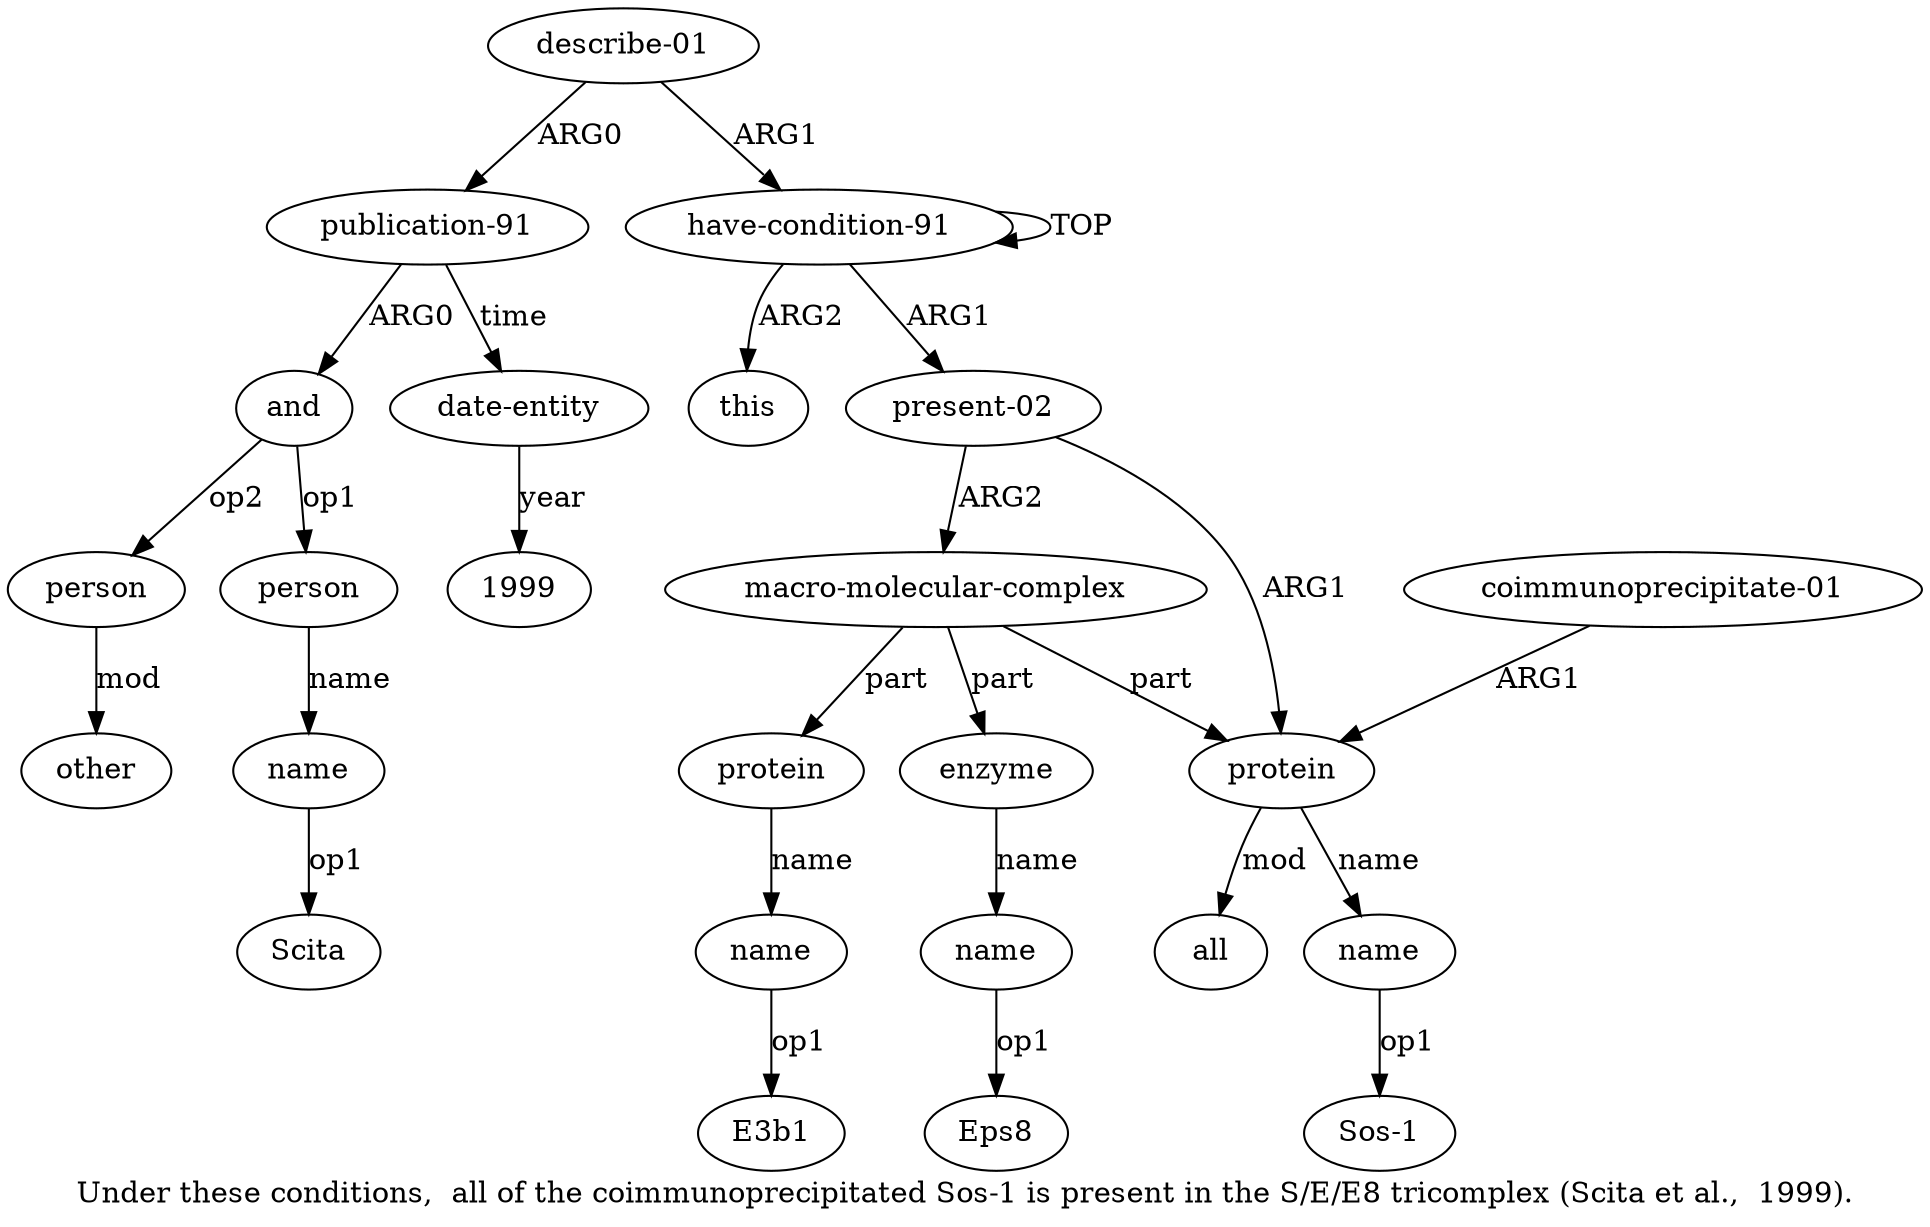 digraph  {
	graph [label="Under these conditions,  all of the coimmunoprecipitated Sos-1 is present in the S/E/E8 tricomplex (Scita et al.,  1999)."];
	node [label="\N"];
	"a3 Sos-1"	 [color=black,
		gold_ind=-1,
		gold_label="Sos-1",
		label="Sos-1",
		test_ind=-1,
		test_label="Sos-1"];
	a15	 [color=black,
		gold_ind=15,
		gold_label=person,
		label=person,
		test_ind=15,
		test_label=person];
	a16	 [color=black,
		gold_ind=16,
		gold_label=name,
		label=name,
		test_ind=16,
		test_label=name];
	a15 -> a16 [key=0,
	color=black,
	gold_label=name,
	label=name,
	test_label=name];
a14 [color=black,
	gold_ind=14,
	gold_label=and,
	label=and,
	test_ind=14,
	test_label=and];
a14 -> a15 [key=0,
color=black,
gold_label=op1,
label=op1,
test_label=op1];
a17 [color=black,
gold_ind=17,
gold_label=person,
label=person,
test_ind=17,
test_label=person];
a14 -> a17 [key=0,
color=black,
gold_label=op2,
label=op2,
test_label=op2];
a18 [color=black,
gold_ind=18,
gold_label=other,
label=other,
test_ind=18,
test_label=other];
a17 -> a18 [key=0,
color=black,
gold_label=mod,
label=mod,
test_label=mod];
"a16 Scita" [color=black,
gold_ind=-1,
gold_label=Scita,
label=Scita,
test_ind=-1,
test_label=Scita];
a16 -> "a16 Scita" [key=0,
color=black,
gold_label=op1,
label=op1,
test_label=op1];
a11 [color=black,
gold_ind=11,
gold_label=this,
label=this,
test_ind=11,
test_label=this];
a10 [color=black,
gold_ind=10,
gold_label=name,
label=name,
test_ind=10,
test_label=name];
"a10 Eps8" [color=black,
gold_ind=-1,
gold_label=Eps8,
label=Eps8,
test_ind=-1,
test_label=Eps8];
a10 -> "a10 Eps8" [key=0,
color=black,
gold_label=op1,
label=op1,
test_label=op1];
a13 [color=black,
gold_ind=13,
gold_label="publication-91",
label="publication-91",
test_ind=13,
test_label="publication-91"];
a13 -> a14 [key=0,
color=black,
gold_label=ARG0,
label=ARG0,
test_label=ARG0];
a19 [color=black,
gold_ind=19,
gold_label="date-entity",
label="date-entity",
test_ind=19,
test_label="date-entity"];
a13 -> a19 [key=0,
color=black,
gold_label=time,
label=time,
test_label=time];
a12 [color=black,
gold_ind=12,
gold_label="describe-01",
label="describe-01",
test_ind=12,
test_label="describe-01"];
a12 -> a13 [key=0,
color=black,
gold_label=ARG0,
label=ARG0,
test_label=ARG0];
a0 [color=black,
gold_ind=0,
gold_label="have-condition-91",
label="have-condition-91",
test_ind=0,
test_label="have-condition-91"];
a12 -> a0 [key=0,
color=black,
gold_label=ARG1,
label=ARG1,
test_label=ARG1];
"a19 1999" [color=black,
gold_ind=-1,
gold_label=1999,
label=1999,
test_ind=-1,
test_label=1999];
a19 -> "a19 1999" [key=0,
color=black,
gold_label=year,
label=year,
test_label=year];
a1 [color=black,
gold_ind=1,
gold_label="present-02",
label="present-02",
test_ind=1,
test_label="present-02"];
a2 [color=black,
gold_ind=2,
gold_label=protein,
label=protein,
test_ind=2,
test_label=protein];
a1 -> a2 [key=0,
color=black,
gold_label=ARG1,
label=ARG1,
test_label=ARG1];
a6 [color=black,
gold_ind=6,
gold_label="macro-molecular-complex",
label="macro-molecular-complex",
test_ind=6,
test_label="macro-molecular-complex"];
a1 -> a6 [key=0,
color=black,
gold_label=ARG2,
label=ARG2,
test_label=ARG2];
a0 -> a11 [key=0,
color=black,
gold_label=ARG2,
label=ARG2,
test_label=ARG2];
a0 -> a1 [key=0,
color=black,
gold_label=ARG1,
label=ARG1,
test_label=ARG1];
a0 -> a0 [key=0,
color=black,
gold_label=TOP,
label=TOP,
test_label=TOP];
a3 [color=black,
gold_ind=3,
gold_label=name,
label=name,
test_ind=3,
test_label=name];
a3 -> "a3 Sos-1" [key=0,
color=black,
gold_label=op1,
label=op1,
test_label=op1];
a2 -> a3 [key=0,
color=black,
gold_label=name,
label=name,
test_label=name];
a4 [color=black,
gold_ind=4,
gold_label=all,
label=all,
test_ind=4,
test_label=all];
a2 -> a4 [key=0,
color=black,
gold_label=mod,
label=mod,
test_label=mod];
a5 [color=black,
gold_ind=5,
gold_label="coimmunoprecipitate-01",
label="coimmunoprecipitate-01",
test_ind=5,
test_label="coimmunoprecipitate-01"];
a5 -> a2 [key=0,
color=black,
gold_label=ARG1,
label=ARG1,
test_label=ARG1];
a7 [color=black,
gold_ind=7,
gold_label=protein,
label=protein,
test_ind=7,
test_label=protein];
a8 [color=black,
gold_ind=8,
gold_label=name,
label=name,
test_ind=8,
test_label=name];
a7 -> a8 [key=0,
color=black,
gold_label=name,
label=name,
test_label=name];
a6 -> a2 [key=0,
color=black,
gold_label=part,
label=part,
test_label=part];
a6 -> a7 [key=0,
color=black,
gold_label=part,
label=part,
test_label=part];
a9 [color=black,
gold_ind=9,
gold_label=enzyme,
label=enzyme,
test_ind=9,
test_label=enzyme];
a6 -> a9 [key=0,
color=black,
gold_label=part,
label=part,
test_label=part];
a9 -> a10 [key=0,
color=black,
gold_label=name,
label=name,
test_label=name];
"a8 E3b1" [color=black,
gold_ind=-1,
gold_label=E3b1,
label=E3b1,
test_ind=-1,
test_label=E3b1];
a8 -> "a8 E3b1" [key=0,
color=black,
gold_label=op1,
label=op1,
test_label=op1];
}
